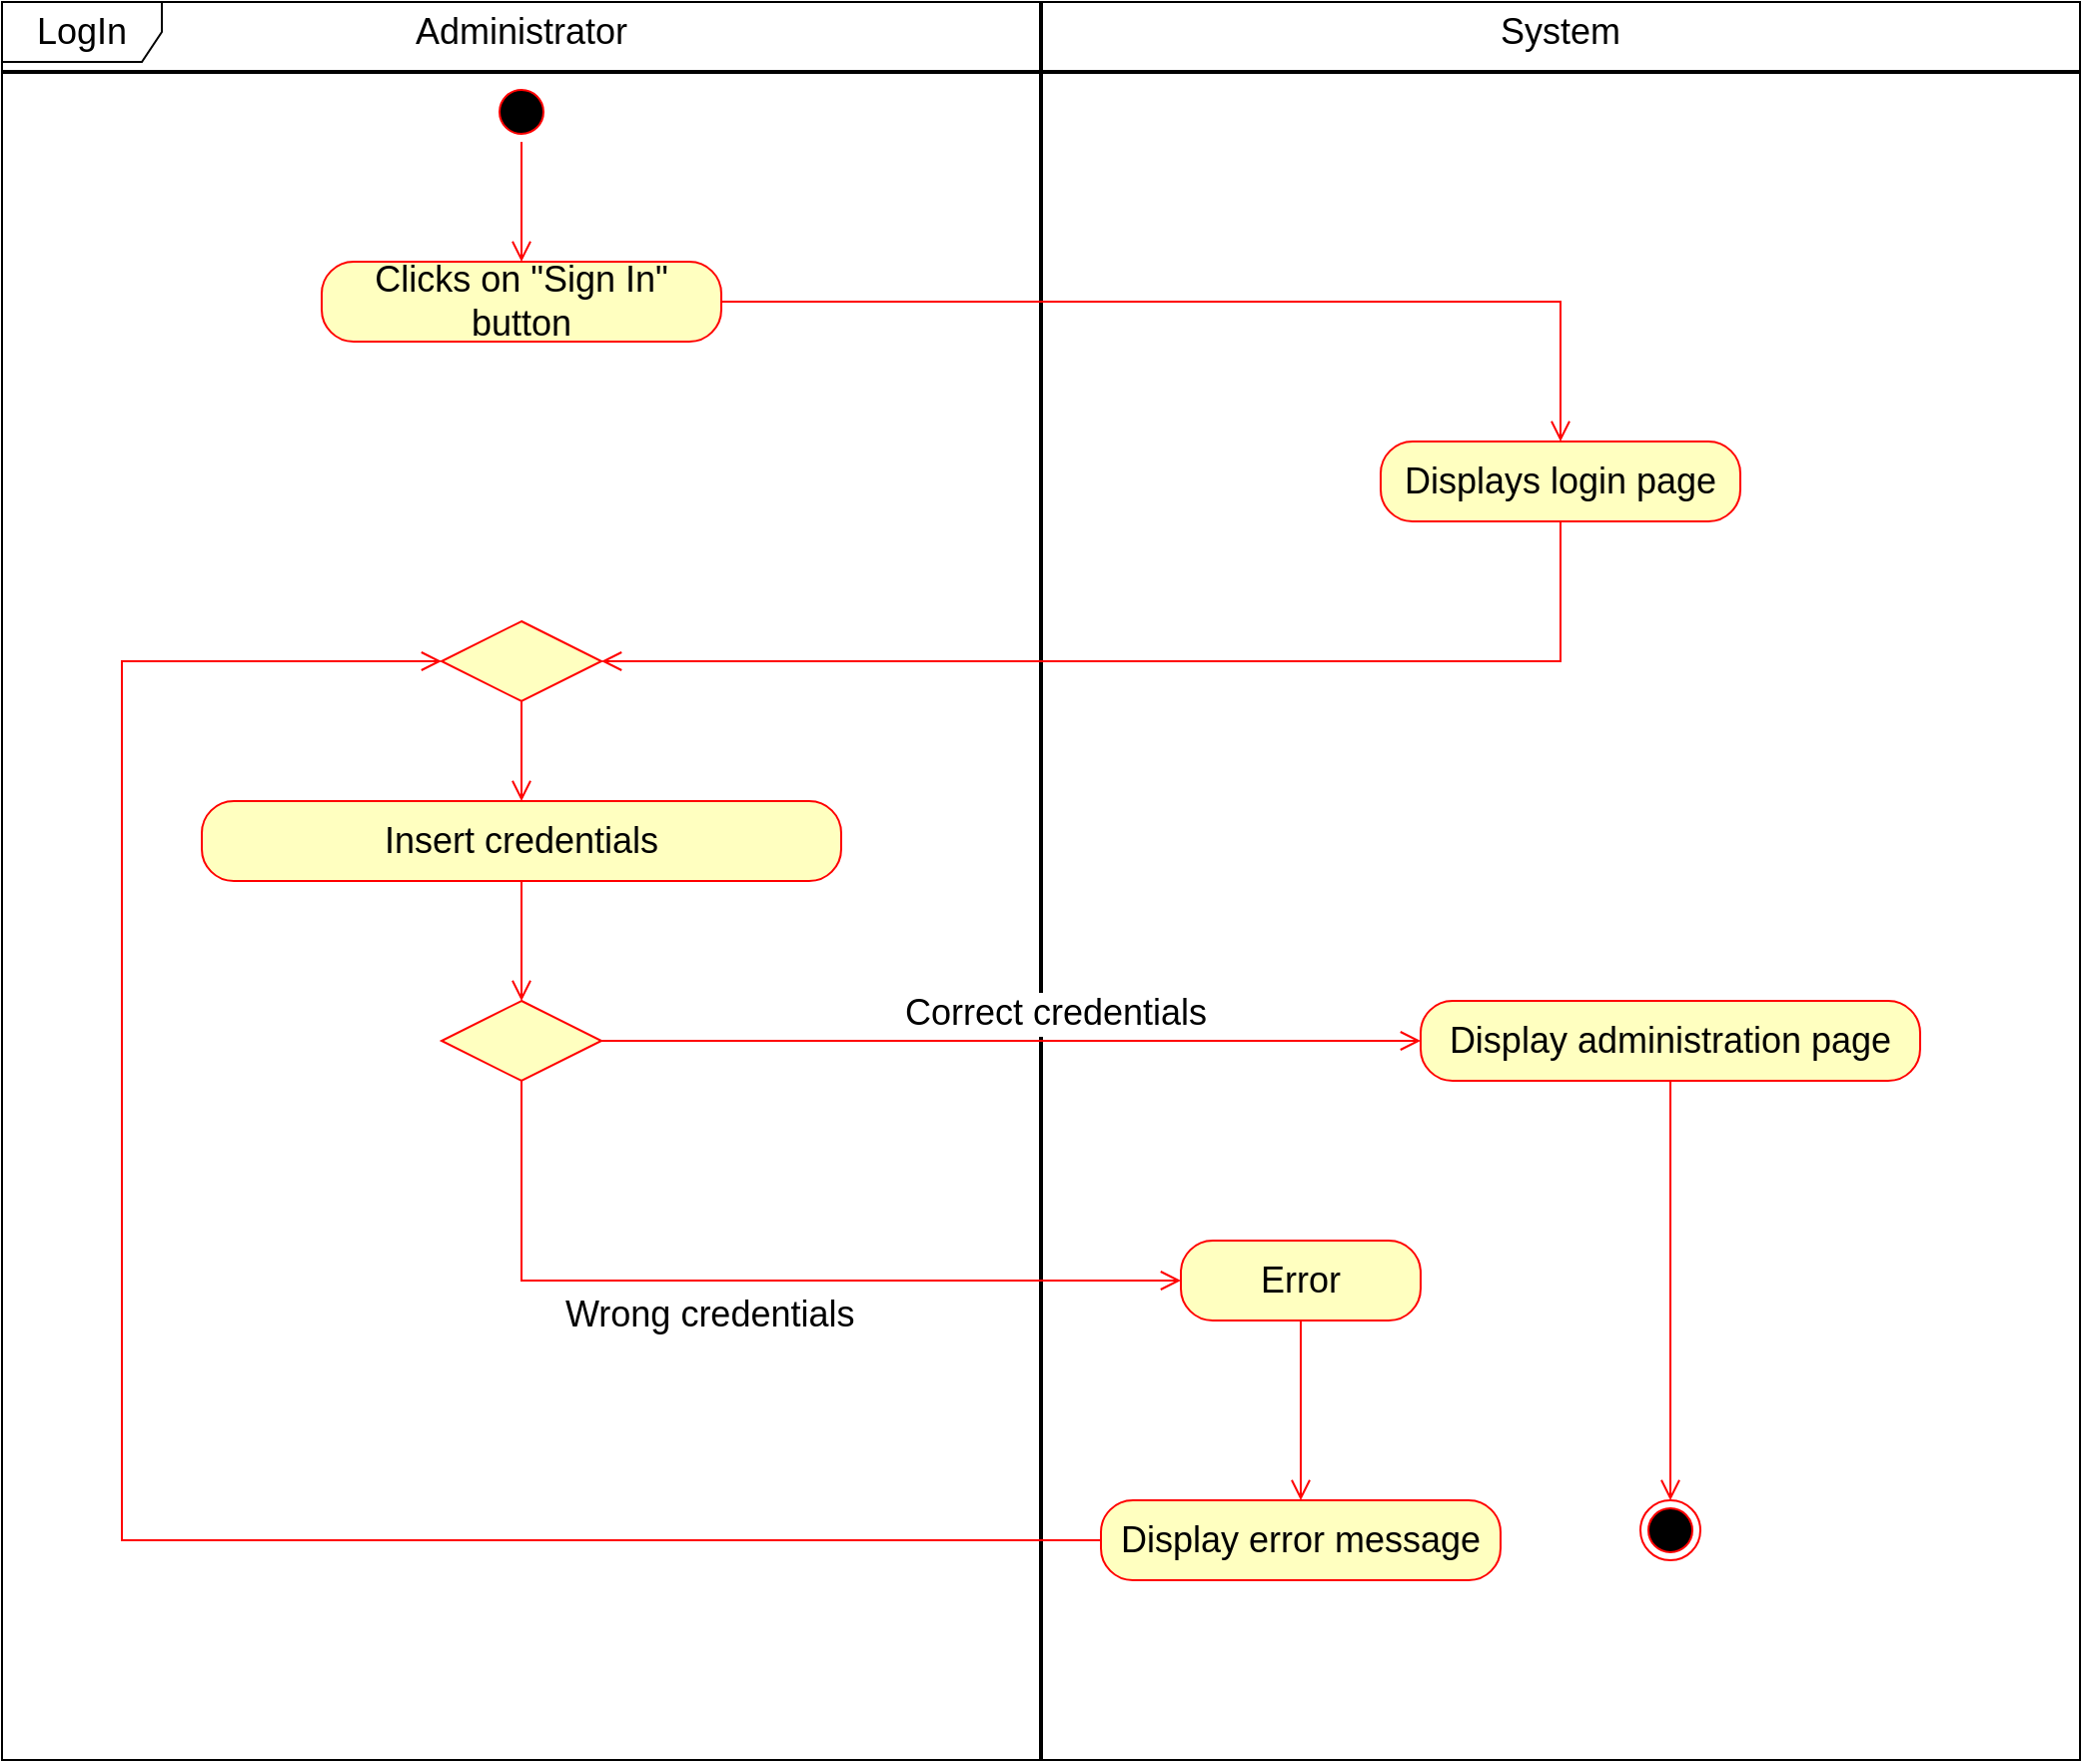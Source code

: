<mxfile version="15.8.4" type="device" pages="4"><diagram id="8XwuIrGLRwlNO7BP17Sq" name="LogIn"><mxGraphModel dx="1662" dy="2034" grid="1" gridSize="10" guides="1" tooltips="1" connect="1" arrows="1" fold="1" page="1" pageScale="1" pageWidth="827" pageHeight="1169" math="0" shadow="0"><root><mxCell id="0"/><mxCell id="1" parent="0"/><mxCell id="Yg2FZfq1lcCsoSbShi4T-1" value="&lt;font style=&quot;font-size: 18px&quot;&gt;LogIn&lt;/font&gt;" style="shape=umlFrame;whiteSpace=wrap;html=1;width=80;height=30;" parent="1" vertex="1"><mxGeometry x="40" width="1040" height="880" as="geometry"/></mxCell><mxCell id="Yg2FZfq1lcCsoSbShi4T-2" value="" style="line;strokeWidth=2;direction=south;html=1;" parent="1" vertex="1"><mxGeometry x="555" width="10" height="880" as="geometry"/></mxCell><mxCell id="Yg2FZfq1lcCsoSbShi4T-3" value="" style="ellipse;html=1;shape=startState;fillColor=#000000;strokeColor=#ff0000;" parent="1" vertex="1"><mxGeometry x="285" y="40" width="30" height="30" as="geometry"/></mxCell><mxCell id="Yg2FZfq1lcCsoSbShi4T-4" value="" style="edgeStyle=orthogonalEdgeStyle;html=1;verticalAlign=bottom;endArrow=open;endSize=8;strokeColor=#ff0000;rounded=0;" parent="1" source="Yg2FZfq1lcCsoSbShi4T-3" target="v_fyKmiNNQyC5nrAV-l9-1" edge="1"><mxGeometry relative="1" as="geometry"><mxPoint x="300" y="130" as="targetPoint"/></mxGeometry></mxCell><mxCell id="Yg2FZfq1lcCsoSbShi4T-5" value="" style="rhombus;whiteSpace=wrap;html=1;fillColor=#ffffc0;strokeColor=#ff0000;" parent="1" vertex="1"><mxGeometry x="260" y="310" width="80" height="40" as="geometry"/></mxCell><mxCell id="Yg2FZfq1lcCsoSbShi4T-6" value="" style="edgeStyle=orthogonalEdgeStyle;html=1;align=left;verticalAlign=top;endArrow=open;endSize=8;strokeColor=#ff0000;rounded=0;" parent="1" source="Yg2FZfq1lcCsoSbShi4T-5" target="Yg2FZfq1lcCsoSbShi4T-7" edge="1"><mxGeometry x="-1" relative="1" as="geometry"><mxPoint x="300" y="400" as="targetPoint"/></mxGeometry></mxCell><mxCell id="Yg2FZfq1lcCsoSbShi4T-7" value="&lt;font style=&quot;font-size: 18px&quot;&gt;Insert credentials&lt;/font&gt;" style="rounded=1;whiteSpace=wrap;html=1;arcSize=40;fontColor=#000000;fillColor=#ffffc0;strokeColor=#ff0000;" parent="1" vertex="1"><mxGeometry x="140" y="400" width="320" height="40" as="geometry"/></mxCell><mxCell id="Yg2FZfq1lcCsoSbShi4T-8" value="" style="edgeStyle=orthogonalEdgeStyle;html=1;verticalAlign=bottom;endArrow=open;endSize=8;strokeColor=#ff0000;rounded=0;" parent="1" source="Yg2FZfq1lcCsoSbShi4T-7" target="Yg2FZfq1lcCsoSbShi4T-9" edge="1"><mxGeometry relative="1" as="geometry"><mxPoint x="300" y="500" as="targetPoint"/></mxGeometry></mxCell><mxCell id="Yg2FZfq1lcCsoSbShi4T-9" value="" style="rhombus;whiteSpace=wrap;html=1;fillColor=#ffffc0;strokeColor=#ff0000;" parent="1" vertex="1"><mxGeometry x="260" y="500" width="80" height="40" as="geometry"/></mxCell><mxCell id="Yg2FZfq1lcCsoSbShi4T-10" value="&lt;font style=&quot;font-size: 18px&quot;&gt;Correct credentials&lt;/font&gt;" style="edgeStyle=orthogonalEdgeStyle;html=1;align=left;verticalAlign=bottom;endArrow=open;endSize=8;strokeColor=#ff0000;rounded=0;" parent="1" source="Yg2FZfq1lcCsoSbShi4T-9" target="Yg2FZfq1lcCsoSbShi4T-12" edge="1"><mxGeometry x="-0.268" relative="1" as="geometry"><mxPoint x="440" y="520" as="targetPoint"/><mxPoint as="offset"/></mxGeometry></mxCell><mxCell id="Yg2FZfq1lcCsoSbShi4T-11" value="&lt;font style=&quot;font-size: 18px&quot;&gt;Wrong credentials&lt;/font&gt;" style="edgeStyle=orthogonalEdgeStyle;html=1;align=left;verticalAlign=top;endArrow=open;endSize=8;strokeColor=#ff0000;rounded=0;" parent="1" source="Yg2FZfq1lcCsoSbShi4T-9" target="Yg2FZfq1lcCsoSbShi4T-20" edge="1"><mxGeometry x="-0.442" relative="1" as="geometry"><mxPoint x="630" y="640" as="targetPoint"/><Array as="points"><mxPoint x="300" y="640"/></Array><mxPoint as="offset"/></mxGeometry></mxCell><mxCell id="Yg2FZfq1lcCsoSbShi4T-12" value="&lt;font style=&quot;font-size: 18px&quot;&gt;Display administration page&lt;/font&gt;" style="rounded=1;whiteSpace=wrap;html=1;arcSize=40;fontColor=#000000;fillColor=#ffffc0;strokeColor=#ff0000;" parent="1" vertex="1"><mxGeometry x="750" y="500" width="250" height="40" as="geometry"/></mxCell><mxCell id="Yg2FZfq1lcCsoSbShi4T-13" value="" style="edgeStyle=orthogonalEdgeStyle;html=1;verticalAlign=bottom;endArrow=open;endSize=8;strokeColor=#ff0000;rounded=0;" parent="1" source="Yg2FZfq1lcCsoSbShi4T-12" target="Yg2FZfq1lcCsoSbShi4T-14" edge="1"><mxGeometry relative="1" as="geometry"><mxPoint x="755" y="840" as="targetPoint"/><Array as="points"/></mxGeometry></mxCell><mxCell id="Yg2FZfq1lcCsoSbShi4T-14" value="" style="ellipse;html=1;shape=endState;fillColor=#000000;strokeColor=#ff0000;" parent="1" vertex="1"><mxGeometry x="860" y="750" width="30" height="30" as="geometry"/></mxCell><mxCell id="Yg2FZfq1lcCsoSbShi4T-15" value="" style="line;strokeWidth=2;html=1;" parent="1" vertex="1"><mxGeometry x="40" y="30" width="1040" height="10" as="geometry"/></mxCell><mxCell id="Yg2FZfq1lcCsoSbShi4T-16" value="&lt;font style=&quot;font-size: 18px&quot;&gt;Administrator&lt;/font&gt;" style="text;html=1;strokeColor=none;fillColor=none;align=center;verticalAlign=middle;whiteSpace=wrap;rounded=0;" parent="1" vertex="1"><mxGeometry x="240" width="120" height="30" as="geometry"/></mxCell><mxCell id="Yg2FZfq1lcCsoSbShi4T-17" value="&lt;font style=&quot;font-size: 18px&quot;&gt;System&lt;/font&gt;" style="text;html=1;strokeColor=none;fillColor=none;align=center;verticalAlign=middle;whiteSpace=wrap;rounded=0;" parent="1" vertex="1"><mxGeometry x="790" width="60" height="30" as="geometry"/></mxCell><mxCell id="Yg2FZfq1lcCsoSbShi4T-18" value="&lt;font style=&quot;font-size: 18px&quot;&gt;Display error message&lt;/font&gt;" style="rounded=1;whiteSpace=wrap;html=1;arcSize=40;fontColor=#000000;fillColor=#ffffc0;strokeColor=#ff0000;" parent="1" vertex="1"><mxGeometry x="590" y="750" width="200" height="40" as="geometry"/></mxCell><mxCell id="Yg2FZfq1lcCsoSbShi4T-19" value="" style="edgeStyle=orthogonalEdgeStyle;html=1;verticalAlign=bottom;endArrow=open;endSize=8;strokeColor=#ff0000;rounded=0;" parent="1" source="Yg2FZfq1lcCsoSbShi4T-18" target="Yg2FZfq1lcCsoSbShi4T-5" edge="1"><mxGeometry relative="1" as="geometry"><mxPoint x="690" y="850" as="targetPoint"/><Array as="points"><mxPoint x="100" y="770"/><mxPoint x="100" y="330"/></Array></mxGeometry></mxCell><mxCell id="Yg2FZfq1lcCsoSbShi4T-20" value="&lt;font style=&quot;font-size: 18px&quot;&gt;Error&lt;/font&gt;" style="rounded=1;whiteSpace=wrap;html=1;arcSize=40;fontColor=#000000;fillColor=#ffffc0;strokeColor=#ff0000;" parent="1" vertex="1"><mxGeometry x="630" y="620" width="120" height="40" as="geometry"/></mxCell><mxCell id="Yg2FZfq1lcCsoSbShi4T-21" value="" style="edgeStyle=orthogonalEdgeStyle;html=1;verticalAlign=bottom;endArrow=open;endSize=8;strokeColor=#ff0000;rounded=0;" parent="1" source="Yg2FZfq1lcCsoSbShi4T-20" target="Yg2FZfq1lcCsoSbShi4T-18" edge="1"><mxGeometry relative="1" as="geometry"><mxPoint x="690" y="720" as="targetPoint"/></mxGeometry></mxCell><mxCell id="v_fyKmiNNQyC5nrAV-l9-1" value="&lt;font style=&quot;font-size: 18px&quot;&gt;Clicks on &quot;Sign In&quot; button&lt;/font&gt;" style="rounded=1;whiteSpace=wrap;html=1;arcSize=40;fontColor=#000000;fillColor=#ffffc0;strokeColor=#ff0000;" parent="1" vertex="1"><mxGeometry x="200" y="130" width="200" height="40" as="geometry"/></mxCell><mxCell id="v_fyKmiNNQyC5nrAV-l9-2" value="" style="edgeStyle=orthogonalEdgeStyle;html=1;verticalAlign=bottom;endArrow=open;endSize=8;strokeColor=#ff0000;rounded=0;" parent="1" source="v_fyKmiNNQyC5nrAV-l9-1" target="v_fyKmiNNQyC5nrAV-l9-3" edge="1"><mxGeometry relative="1" as="geometry"><mxPoint x="300" y="220" as="targetPoint"/></mxGeometry></mxCell><mxCell id="v_fyKmiNNQyC5nrAV-l9-3" value="&lt;font style=&quot;font-size: 18px&quot;&gt;Displays login page&lt;/font&gt;" style="rounded=1;whiteSpace=wrap;html=1;arcSize=40;fontColor=#000000;fillColor=#ffffc0;strokeColor=#ff0000;" parent="1" vertex="1"><mxGeometry x="730" y="220" width="180" height="40" as="geometry"/></mxCell><mxCell id="v_fyKmiNNQyC5nrAV-l9-4" value="" style="edgeStyle=orthogonalEdgeStyle;html=1;verticalAlign=bottom;endArrow=open;endSize=8;strokeColor=#ff0000;rounded=0;" parent="1" source="v_fyKmiNNQyC5nrAV-l9-3" target="Yg2FZfq1lcCsoSbShi4T-5" edge="1"><mxGeometry relative="1" as="geometry"><mxPoint x="340" y="330" as="targetPoint"/><Array as="points"><mxPoint x="820" y="330"/></Array></mxGeometry></mxCell></root></mxGraphModel></diagram><diagram id="rHTWFWc506EClgDClIIu" name="AddANewDataSource"><mxGraphModel dx="1662" dy="865" grid="1" gridSize="10" guides="1" tooltips="1" connect="1" arrows="1" fold="1" page="1" pageScale="1" pageWidth="827" pageHeight="1169" math="0" shadow="0"><root><mxCell id="nwVjziAgr2a4WrHIiONj-0"/><mxCell id="nwVjziAgr2a4WrHIiONj-1" parent="nwVjziAgr2a4WrHIiONj-0"/><mxCell id="nwVjziAgr2a4WrHIiONj-48" value="&lt;font style=&quot;font-size: 18px&quot;&gt;AddANewDataSource&lt;/font&gt;" style="shape=umlFrame;whiteSpace=wrap;html=1;width=190;height=30;" parent="nwVjziAgr2a4WrHIiONj-1" vertex="1"><mxGeometry x="80" y="70" width="1040" height="720" as="geometry"/></mxCell><mxCell id="nwVjziAgr2a4WrHIiONj-49" value="" style="line;strokeWidth=2;direction=south;html=1;" parent="nwVjziAgr2a4WrHIiONj-1" vertex="1"><mxGeometry x="605" y="70" width="10" height="720" as="geometry"/></mxCell><mxCell id="nwVjziAgr2a4WrHIiONj-50" value="" style="ellipse;html=1;shape=startState;fillColor=#000000;strokeColor=#ff0000;" parent="nwVjziAgr2a4WrHIiONj-1" vertex="1"><mxGeometry x="335" y="110" width="30" height="30" as="geometry"/></mxCell><mxCell id="nwVjziAgr2a4WrHIiONj-51" value="" style="edgeStyle=orthogonalEdgeStyle;html=1;verticalAlign=bottom;endArrow=open;endSize=8;strokeColor=#ff0000;rounded=0;" parent="nwVjziAgr2a4WrHIiONj-1" source="nwVjziAgr2a4WrHIiONj-50" target="nwVjziAgr2a4WrHIiONj-58" edge="1"><mxGeometry relative="1" as="geometry"><mxPoint x="350" y="190" as="targetPoint"/></mxGeometry></mxCell><mxCell id="nwVjziAgr2a4WrHIiONj-52" value="&lt;font style=&quot;font-size: 18px&quot;&gt;Introduces the new data source&lt;/font&gt;" style="rounded=1;whiteSpace=wrap;html=1;arcSize=40;fontColor=#000000;fillColor=#ffffc0;strokeColor=#ff0000;" parent="nwVjziAgr2a4WrHIiONj-1" vertex="1"><mxGeometry x="235" y="440" width="230" height="40" as="geometry"/></mxCell><mxCell id="nwVjziAgr2a4WrHIiONj-53" value="" style="edgeStyle=orthogonalEdgeStyle;html=1;verticalAlign=bottom;endArrow=open;endSize=8;strokeColor=#ff0000;rounded=0;" parent="nwVjziAgr2a4WrHIiONj-1" source="nwVjziAgr2a4WrHIiONj-52" target="nwVjziAgr2a4WrHIiONj-64" edge="1"><mxGeometry relative="1" as="geometry"><mxPoint x="360" y="630" as="targetPoint"/><Array as="points"><mxPoint x="360" y="540"/><mxPoint x="360" y="540"/></Array></mxGeometry></mxCell><mxCell id="nwVjziAgr2a4WrHIiONj-54" value="" style="ellipse;html=1;shape=endState;fillColor=#000000;strokeColor=#ff0000;" parent="nwVjziAgr2a4WrHIiONj-1" vertex="1"><mxGeometry x="945" y="725" width="30" height="30" as="geometry"/></mxCell><mxCell id="nwVjziAgr2a4WrHIiONj-55" value="" style="line;strokeWidth=2;html=1;" parent="nwVjziAgr2a4WrHIiONj-1" vertex="1"><mxGeometry x="80" y="100" width="1040" height="10" as="geometry"/></mxCell><mxCell id="nwVjziAgr2a4WrHIiONj-56" value="&lt;font style=&quot;font-size: 18px&quot;&gt;Administrator&lt;/font&gt;" style="text;html=1;strokeColor=none;fillColor=none;align=center;verticalAlign=middle;whiteSpace=wrap;rounded=0;" parent="nwVjziAgr2a4WrHIiONj-1" vertex="1"><mxGeometry x="295" y="70" width="110" height="30" as="geometry"/></mxCell><mxCell id="nwVjziAgr2a4WrHIiONj-57" value="&lt;font style=&quot;font-size: 18px&quot;&gt;System&lt;/font&gt;" style="text;html=1;strokeColor=none;fillColor=none;align=center;verticalAlign=middle;whiteSpace=wrap;rounded=0;" parent="nwVjziAgr2a4WrHIiONj-1" vertex="1"><mxGeometry x="840" y="70" width="60" height="30" as="geometry"/></mxCell><mxCell id="nwVjziAgr2a4WrHIiONj-58" value="&lt;font style=&quot;font-size: 18px&quot;&gt;Selects &quot;Manage data sources&quot; section&lt;/font&gt;" style="rounded=1;whiteSpace=wrap;html=1;arcSize=40;fontColor=#000000;fillColor=#ffffc0;strokeColor=#ff0000;" parent="nwVjziAgr2a4WrHIiONj-1" vertex="1"><mxGeometry x="180" y="190" width="340" height="40" as="geometry"/></mxCell><mxCell id="nwVjziAgr2a4WrHIiONj-59" value="" style="edgeStyle=orthogonalEdgeStyle;html=1;verticalAlign=bottom;endArrow=open;endSize=8;strokeColor=#ff0000;rounded=0;" parent="nwVjziAgr2a4WrHIiONj-1" source="nwVjziAgr2a4WrHIiONj-58" target="nwVjziAgr2a4WrHIiONj-60" edge="1"><mxGeometry relative="1" as="geometry"><mxPoint x="355" y="290" as="targetPoint"/></mxGeometry></mxCell><mxCell id="nwVjziAgr2a4WrHIiONj-60" value="&lt;font style=&quot;font-size: 18px&quot;&gt;Displays &quot;Manage data sources&quot;&lt;/font&gt;" style="rounded=1;whiteSpace=wrap;html=1;arcSize=40;fontColor=#000000;fillColor=#ffffc0;strokeColor=#ff0000;" parent="nwVjziAgr2a4WrHIiONj-1" vertex="1"><mxGeometry x="770" y="190" width="200" height="40" as="geometry"/></mxCell><mxCell id="nwVjziAgr2a4WrHIiONj-61" value="" style="edgeStyle=orthogonalEdgeStyle;html=1;verticalAlign=bottom;endArrow=open;endSize=8;strokeColor=#ff0000;rounded=0;" parent="nwVjziAgr2a4WrHIiONj-1" source="nwVjziAgr2a4WrHIiONj-60" target="nwVjziAgr2a4WrHIiONj-71" edge="1"><mxGeometry relative="1" as="geometry"><mxPoint x="790" y="450" as="targetPoint"/><Array as="points"><mxPoint x="870" y="290"/></Array><mxPoint x="790" y="390" as="sourcePoint"/></mxGeometry></mxCell><mxCell id="nwVjziAgr2a4WrHIiONj-62" value="&lt;font style=&quot;font-size: 18px&quot;&gt;The new data source is added&lt;/font&gt;" style="rounded=1;whiteSpace=wrap;html=1;arcSize=40;fontColor=#000000;fillColor=#ffffc0;strokeColor=#ff0000;" parent="nwVjziAgr2a4WrHIiONj-1" vertex="1"><mxGeometry x="840" y="620" width="240" height="40" as="geometry"/></mxCell><mxCell id="nwVjziAgr2a4WrHIiONj-63" value="" style="edgeStyle=orthogonalEdgeStyle;html=1;verticalAlign=bottom;endArrow=open;endSize=8;strokeColor=#ff0000;rounded=0;" parent="nwVjziAgr2a4WrHIiONj-1" source="nwVjziAgr2a4WrHIiONj-62" target="nwVjziAgr2a4WrHIiONj-54" edge="1"><mxGeometry relative="1" as="geometry"><mxPoint x="1070" y="750" as="targetPoint"/></mxGeometry></mxCell><mxCell id="nwVjziAgr2a4WrHIiONj-64" value="" style="rhombus;whiteSpace=wrap;html=1;fillColor=#ffffc0;strokeColor=#ff0000;" parent="nwVjziAgr2a4WrHIiONj-1" vertex="1"><mxGeometry x="320" y="550" width="80" height="40" as="geometry"/></mxCell><mxCell id="nwVjziAgr2a4WrHIiONj-65" value="&lt;font style=&quot;font-size: 18px&quot;&gt;Correct data&lt;/font&gt;" style="edgeStyle=orthogonalEdgeStyle;html=1;align=left;verticalAlign=bottom;endArrow=open;endSize=8;strokeColor=#ff0000;rounded=0;" parent="nwVjziAgr2a4WrHIiONj-1" source="nwVjziAgr2a4WrHIiONj-64" target="nwVjziAgr2a4WrHIiONj-62" edge="1"><mxGeometry x="-0.043" relative="1" as="geometry"><mxPoint x="450" y="570" as="targetPoint"/><mxPoint as="offset"/></mxGeometry></mxCell><mxCell id="nwVjziAgr2a4WrHIiONj-66" value="&lt;font style=&quot;font-size: 18px&quot;&gt;Unavailable source or&lt;br&gt;source already present&lt;/font&gt;" style="edgeStyle=orthogonalEdgeStyle;html=1;align=left;verticalAlign=top;endArrow=open;endSize=8;strokeColor=#ff0000;rounded=0;" parent="nwVjziAgr2a4WrHIiONj-1" source="nwVjziAgr2a4WrHIiONj-64" target="nwVjziAgr2a4WrHIiONj-67" edge="1"><mxGeometry x="-0.486" relative="1" as="geometry"><mxPoint x="310" y="650" as="targetPoint"/><Array as="points"><mxPoint x="360" y="640"/></Array><mxPoint as="offset"/></mxGeometry></mxCell><mxCell id="nwVjziAgr2a4WrHIiONj-67" value="&lt;font style=&quot;font-size: 18px&quot;&gt;Error&lt;/font&gt;" style="rounded=1;whiteSpace=wrap;html=1;arcSize=40;fontColor=#000000;fillColor=#ffffc0;strokeColor=#ff0000;" parent="nwVjziAgr2a4WrHIiONj-1" vertex="1"><mxGeometry x="660" y="620" width="120" height="40" as="geometry"/></mxCell><mxCell id="nwVjziAgr2a4WrHIiONj-68" value="" style="edgeStyle=orthogonalEdgeStyle;html=1;verticalAlign=bottom;endArrow=open;endSize=8;strokeColor=#ff0000;rounded=0;" parent="nwVjziAgr2a4WrHIiONj-1" source="nwVjziAgr2a4WrHIiONj-67" target="nwVjziAgr2a4WrHIiONj-69" edge="1"><mxGeometry relative="1" as="geometry"><mxPoint x="720" y="720" as="targetPoint"/></mxGeometry></mxCell><mxCell id="nwVjziAgr2a4WrHIiONj-69" value="&lt;font style=&quot;font-size: 18px&quot;&gt;Displays error message&lt;/font&gt;" style="rounded=1;whiteSpace=wrap;html=1;arcSize=40;fontColor=#000000;fillColor=#ffffc0;strokeColor=#ff0000;" parent="nwVjziAgr2a4WrHIiONj-1" vertex="1"><mxGeometry x="630" y="720" width="180" height="40" as="geometry"/></mxCell><mxCell id="nwVjziAgr2a4WrHIiONj-70" value="" style="edgeStyle=orthogonalEdgeStyle;html=1;verticalAlign=bottom;endArrow=open;endSize=8;strokeColor=#ff0000;rounded=0;" parent="nwVjziAgr2a4WrHIiONj-1" source="nwVjziAgr2a4WrHIiONj-69" target="nwVjziAgr2a4WrHIiONj-52" edge="1"><mxGeometry relative="1" as="geometry"><mxPoint x="720" y="820" as="targetPoint"/><Array as="points"><mxPoint x="200" y="740"/><mxPoint x="200" y="460"/></Array></mxGeometry></mxCell><mxCell id="nwVjziAgr2a4WrHIiONj-71" value="&lt;font style=&quot;font-size: 18px&quot;&gt;Selects the button to add a new source&lt;/font&gt;" style="rounded=1;whiteSpace=wrap;html=1;arcSize=40;fontColor=#000000;fillColor=#ffffc0;strokeColor=#ff0000;" parent="nwVjziAgr2a4WrHIiONj-1" vertex="1"><mxGeometry x="245" y="270" width="210" height="40" as="geometry"/></mxCell><mxCell id="nwVjziAgr2a4WrHIiONj-72" value="" style="edgeStyle=orthogonalEdgeStyle;html=1;verticalAlign=bottom;endArrow=open;endSize=8;strokeColor=#ff0000;rounded=0;" parent="nwVjziAgr2a4WrHIiONj-1" source="nwVjziAgr2a4WrHIiONj-71" target="nwVjziAgr2a4WrHIiONj-73" edge="1"><mxGeometry relative="1" as="geometry"><mxPoint x="350" y="350" as="targetPoint"/><Array as="points"><mxPoint x="350" y="390"/></Array></mxGeometry></mxCell><mxCell id="nwVjziAgr2a4WrHIiONj-73" value="&lt;font style=&quot;font-size: 18px&quot;&gt;Displays the form to add a new source&lt;/font&gt;" style="rounded=1;whiteSpace=wrap;html=1;arcSize=40;fontColor=#000000;fillColor=#ffffc0;strokeColor=#ff0000;" parent="nwVjziAgr2a4WrHIiONj-1" vertex="1"><mxGeometry x="730" y="370" width="280" height="40" as="geometry"/></mxCell><mxCell id="nwVjziAgr2a4WrHIiONj-74" value="" style="edgeStyle=orthogonalEdgeStyle;html=1;verticalAlign=bottom;endArrow=open;endSize=8;strokeColor=#ff0000;rounded=0;" parent="nwVjziAgr2a4WrHIiONj-1" source="nwVjziAgr2a4WrHIiONj-73" target="nwVjziAgr2a4WrHIiONj-52" edge="1"><mxGeometry relative="1" as="geometry"><mxPoint x="790" y="420" as="targetPoint"/><Array as="points"><mxPoint x="870" y="460"/></Array></mxGeometry></mxCell></root></mxGraphModel></diagram><diagram id="2cjyz9biUNSAlNmGu1sV" name="DeleteADataSource"><mxGraphModel dx="1662" dy="865" grid="1" gridSize="10" guides="1" tooltips="1" connect="1" arrows="1" fold="1" page="1" pageScale="1" pageWidth="827" pageHeight="1169" math="0" shadow="0"><root><mxCell id="y5ONnEDKBflYgXp1j6-j-0"/><mxCell id="y5ONnEDKBflYgXp1j6-j-1" parent="y5ONnEDKBflYgXp1j6-j-0"/><mxCell id="y5ONnEDKBflYgXp1j6-j-2" value="&lt;font style=&quot;font-size: 18px&quot;&gt;DeleteADataSource&lt;/font&gt;" style="shape=umlFrame;whiteSpace=wrap;html=1;width=180;height=30;" parent="y5ONnEDKBflYgXp1j6-j-1" vertex="1"><mxGeometry x="90" y="70" width="1040" height="690" as="geometry"/></mxCell><mxCell id="y5ONnEDKBflYgXp1j6-j-3" value="" style="line;strokeWidth=2;direction=south;html=1;" parent="y5ONnEDKBflYgXp1j6-j-1" vertex="1"><mxGeometry x="605" y="70" width="10" height="690" as="geometry"/></mxCell><mxCell id="y5ONnEDKBflYgXp1j6-j-4" value="" style="ellipse;html=1;shape=startState;fillColor=#000000;strokeColor=#ff0000;" parent="y5ONnEDKBflYgXp1j6-j-1" vertex="1"><mxGeometry x="335" y="110" width="30" height="30" as="geometry"/></mxCell><mxCell id="y5ONnEDKBflYgXp1j6-j-5" value="" style="edgeStyle=orthogonalEdgeStyle;html=1;verticalAlign=bottom;endArrow=open;endSize=8;strokeColor=#ff0000;rounded=0;" parent="y5ONnEDKBflYgXp1j6-j-1" source="y5ONnEDKBflYgXp1j6-j-4" target="y5ONnEDKBflYgXp1j6-j-12" edge="1"><mxGeometry relative="1" as="geometry"><mxPoint x="350" y="190" as="targetPoint"/></mxGeometry></mxCell><mxCell id="y5ONnEDKBflYgXp1j6-j-9" value="" style="line;strokeWidth=2;html=1;" parent="y5ONnEDKBflYgXp1j6-j-1" vertex="1"><mxGeometry x="90" y="100" width="1040" height="10" as="geometry"/></mxCell><mxCell id="y5ONnEDKBflYgXp1j6-j-10" value="&lt;font style=&quot;font-size: 18px&quot;&gt;Administrator&lt;/font&gt;" style="text;html=1;strokeColor=none;fillColor=none;align=center;verticalAlign=middle;whiteSpace=wrap;rounded=0;" parent="y5ONnEDKBflYgXp1j6-j-1" vertex="1"><mxGeometry x="295" y="70" width="110" height="30" as="geometry"/></mxCell><mxCell id="y5ONnEDKBflYgXp1j6-j-11" value="&lt;font style=&quot;font-size: 14px&quot;&gt;System&lt;/font&gt;" style="text;html=1;strokeColor=none;fillColor=none;align=center;verticalAlign=middle;whiteSpace=wrap;rounded=0;" parent="y5ONnEDKBflYgXp1j6-j-1" vertex="1"><mxGeometry x="840" y="70" width="60" height="30" as="geometry"/></mxCell><mxCell id="y5ONnEDKBflYgXp1j6-j-12" value="&lt;font style=&quot;font-size: 18px&quot;&gt;Selects &quot;Manage data sources&quot; section&lt;/font&gt;" style="rounded=1;whiteSpace=wrap;html=1;arcSize=40;fontColor=#000000;fillColor=#ffffc0;strokeColor=#ff0000;" parent="y5ONnEDKBflYgXp1j6-j-1" vertex="1"><mxGeometry x="210" y="190" width="280" height="40" as="geometry"/></mxCell><mxCell id="y5ONnEDKBflYgXp1j6-j-13" value="" style="edgeStyle=orthogonalEdgeStyle;html=1;verticalAlign=bottom;endArrow=open;endSize=8;strokeColor=#ff0000;rounded=0;" parent="y5ONnEDKBflYgXp1j6-j-1" source="y5ONnEDKBflYgXp1j6-j-12" target="y5ONnEDKBflYgXp1j6-j-14" edge="1"><mxGeometry relative="1" as="geometry"><mxPoint x="355" y="290" as="targetPoint"/></mxGeometry></mxCell><mxCell id="y5ONnEDKBflYgXp1j6-j-14" value="&lt;font style=&quot;font-size: 18px&quot;&gt;Displays &quot;Manage data sources&quot;&lt;/font&gt;" style="rounded=1;whiteSpace=wrap;html=1;arcSize=40;fontColor=#000000;fillColor=#ffffc0;strokeColor=#ff0000;" parent="y5ONnEDKBflYgXp1j6-j-1" vertex="1"><mxGeometry x="770" y="190" width="200" height="40" as="geometry"/></mxCell><mxCell id="y5ONnEDKBflYgXp1j6-j-15" value="" style="edgeStyle=orthogonalEdgeStyle;html=1;verticalAlign=bottom;endArrow=open;endSize=8;strokeColor=#ff0000;rounded=0;" parent="y5ONnEDKBflYgXp1j6-j-1" source="y5ONnEDKBflYgXp1j6-j-14" target="y5ONnEDKBflYgXp1j6-j-25" edge="1"><mxGeometry relative="1" as="geometry"><mxPoint x="790" y="450" as="targetPoint"/><Array as="points"><mxPoint x="870" y="290"/></Array><mxPoint x="790" y="390" as="sourcePoint"/></mxGeometry></mxCell><mxCell id="y5ONnEDKBflYgXp1j6-j-16" value="&lt;font style=&quot;font-size: 18px&quot;&gt;The data source is deleted&lt;/font&gt;" style="rounded=1;whiteSpace=wrap;html=1;arcSize=40;fontColor=#000000;fillColor=#ffffc0;strokeColor=#ff0000;" parent="y5ONnEDKBflYgXp1j6-j-1" vertex="1"><mxGeometry x="750" y="550" width="240" height="40" as="geometry"/></mxCell><mxCell id="y5ONnEDKBflYgXp1j6-j-17" value="" style="edgeStyle=orthogonalEdgeStyle;html=1;verticalAlign=bottom;endArrow=open;endSize=8;strokeColor=#ff0000;rounded=0;" parent="y5ONnEDKBflYgXp1j6-j-1" source="y5ONnEDKBflYgXp1j6-j-16" target="y5ONnEDKBflYgXp1j6-j-8" edge="1"><mxGeometry relative="1" as="geometry"><mxPoint x="980" y="585" as="targetPoint"/></mxGeometry></mxCell><mxCell id="y5ONnEDKBflYgXp1j6-j-25" value="&lt;font style=&quot;font-size: 18px&quot;&gt;Select the button to remove a data source associated to a specific source&lt;/font&gt;" style="rounded=1;whiteSpace=wrap;html=1;arcSize=40;fontColor=#000000;fillColor=#ffffc0;strokeColor=#ff0000;" parent="y5ONnEDKBflYgXp1j6-j-1" vertex="1"><mxGeometry x="150" y="270" width="380" height="40" as="geometry"/></mxCell><mxCell id="y5ONnEDKBflYgXp1j6-j-26" value="" style="edgeStyle=orthogonalEdgeStyle;html=1;verticalAlign=bottom;endArrow=open;endSize=8;strokeColor=#ff0000;rounded=0;" parent="y5ONnEDKBflYgXp1j6-j-1" source="y5ONnEDKBflYgXp1j6-j-25" target="D5tY9ROkL-M8k1I_U0dl-0" edge="1"><mxGeometry relative="1" as="geometry"><mxPoint x="760" y="390" as="targetPoint"/><Array as="points"><mxPoint x="350" y="330"/></Array></mxGeometry></mxCell><mxCell id="D5tY9ROkL-M8k1I_U0dl-0" value="&lt;font style=&quot;font-size: 18px&quot;&gt;Displays an alert, asking for confirmation&lt;/font&gt;" style="rounded=1;whiteSpace=wrap;html=1;arcSize=40;fontColor=#000000;fillColor=#ffffc0;strokeColor=#ff0000;" parent="y5ONnEDKBflYgXp1j6-j-1" vertex="1"><mxGeometry x="740" y="350" width="260" height="40" as="geometry"/></mxCell><mxCell id="D5tY9ROkL-M8k1I_U0dl-1" value="" style="edgeStyle=orthogonalEdgeStyle;html=1;verticalAlign=bottom;endArrow=open;endSize=8;strokeColor=#ff0000;rounded=0;" parent="y5ONnEDKBflYgXp1j6-j-1" source="D5tY9ROkL-M8k1I_U0dl-0" target="D5tY9ROkL-M8k1I_U0dl-5" edge="1"><mxGeometry relative="1" as="geometry"><mxPoint x="470" y="460" as="targetPoint"/><Array as="points"><mxPoint x="870" y="460"/></Array></mxGeometry></mxCell><mxCell id="y5ONnEDKBflYgXp1j6-j-8" value="" style="ellipse;html=1;shape=endState;fillColor=#000000;strokeColor=#ff0000;" parent="y5ONnEDKBflYgXp1j6-j-1" vertex="1"><mxGeometry x="855" y="650" width="30" height="30" as="geometry"/></mxCell><mxCell id="D5tY9ROkL-M8k1I_U0dl-5" value="" style="rhombus;whiteSpace=wrap;html=1;fillColor=#ffffc0;strokeColor=#ff0000;" parent="y5ONnEDKBflYgXp1j6-j-1" vertex="1"><mxGeometry x="310" y="440" width="80" height="40" as="geometry"/></mxCell><mxCell id="D5tY9ROkL-M8k1I_U0dl-6" value="&lt;font style=&quot;font-size: 18px&quot;&gt;Confirm operation&lt;/font&gt;" style="edgeStyle=orthogonalEdgeStyle;html=1;align=left;verticalAlign=bottom;endArrow=open;endSize=8;strokeColor=#ff0000;rounded=0;" parent="y5ONnEDKBflYgXp1j6-j-1" source="D5tY9ROkL-M8k1I_U0dl-5" target="y5ONnEDKBflYgXp1j6-j-16" edge="1"><mxGeometry x="-0.225" relative="1" as="geometry"><mxPoint x="430" y="600" as="targetPoint"/><Array as="points"><mxPoint x="350" y="570"/></Array><mxPoint as="offset"/></mxGeometry></mxCell><mxCell id="D5tY9ROkL-M8k1I_U0dl-7" value="&lt;font style=&quot;font-size: 18px&quot;&gt;Cancel operation&lt;/font&gt;" style="edgeStyle=orthogonalEdgeStyle;html=1;align=left;verticalAlign=top;endArrow=open;endSize=8;strokeColor=#ff0000;rounded=0;" parent="y5ONnEDKBflYgXp1j6-j-1" source="D5tY9ROkL-M8k1I_U0dl-5" target="D5tY9ROkL-M8k1I_U0dl-8" edge="1"><mxGeometry x="-0.509" relative="1" as="geometry"><mxPoint x="290" y="680" as="targetPoint"/><Array as="points"><mxPoint x="170" y="460"/><mxPoint x="170" y="705"/></Array><mxPoint as="offset"/></mxGeometry></mxCell><mxCell id="D5tY9ROkL-M8k1I_U0dl-8" value="" style="ellipse;html=1;shape=endState;fillColor=#000000;strokeColor=#ff0000;" parent="y5ONnEDKBflYgXp1j6-j-1" vertex="1"><mxGeometry x="335" y="690" width="30" height="30" as="geometry"/></mxCell></root></mxGraphModel></diagram><diagram id="VbW9g9Jgt62OxxzdxYrV" name="ModifyADataSource"><mxGraphModel dx="1662" dy="865" grid="1" gridSize="10" guides="1" tooltips="1" connect="1" arrows="1" fold="1" page="1" pageScale="1" pageWidth="827" pageHeight="1169" math="0" shadow="0"><root><mxCell id="jA-MQCR-RLPwyCHvN1f6-0"/><mxCell id="jA-MQCR-RLPwyCHvN1f6-1" parent="jA-MQCR-RLPwyCHvN1f6-0"/><mxCell id="BzqQ_qLku9kOS4lWMl1f-0" value="&lt;font style=&quot;font-size: 18px&quot;&gt;ModifyADataSource&lt;/font&gt;" style="shape=umlFrame;whiteSpace=wrap;html=1;width=180;height=30;" parent="jA-MQCR-RLPwyCHvN1f6-1" vertex="1"><mxGeometry x="80" y="70" width="1040" height="720" as="geometry"/></mxCell><mxCell id="BzqQ_qLku9kOS4lWMl1f-1" value="" style="line;strokeWidth=2;direction=south;html=1;" parent="jA-MQCR-RLPwyCHvN1f6-1" vertex="1"><mxGeometry x="605" y="70" width="10" height="720" as="geometry"/></mxCell><mxCell id="BzqQ_qLku9kOS4lWMl1f-2" value="" style="ellipse;html=1;shape=startState;fillColor=#000000;strokeColor=#ff0000;" parent="jA-MQCR-RLPwyCHvN1f6-1" vertex="1"><mxGeometry x="335" y="110" width="30" height="30" as="geometry"/></mxCell><mxCell id="BzqQ_qLku9kOS4lWMl1f-3" value="" style="edgeStyle=orthogonalEdgeStyle;html=1;verticalAlign=bottom;endArrow=open;endSize=8;strokeColor=#ff0000;rounded=0;" parent="jA-MQCR-RLPwyCHvN1f6-1" source="BzqQ_qLku9kOS4lWMl1f-2" target="BzqQ_qLku9kOS4lWMl1f-10" edge="1"><mxGeometry relative="1" as="geometry"><mxPoint x="350" y="190" as="targetPoint"/></mxGeometry></mxCell><mxCell id="BzqQ_qLku9kOS4lWMl1f-4" value="&lt;font style=&quot;font-size: 18px&quot;&gt;Introduces the changes to the data source&lt;/font&gt;" style="rounded=1;whiteSpace=wrap;html=1;arcSize=40;fontColor=#000000;fillColor=#ffffc0;strokeColor=#ff0000;" parent="jA-MQCR-RLPwyCHvN1f6-1" vertex="1"><mxGeometry x="220" y="440" width="270" height="40" as="geometry"/></mxCell><mxCell id="BzqQ_qLku9kOS4lWMl1f-5" value="" style="edgeStyle=orthogonalEdgeStyle;html=1;verticalAlign=bottom;endArrow=open;endSize=8;strokeColor=#ff0000;rounded=0;" parent="jA-MQCR-RLPwyCHvN1f6-1" source="BzqQ_qLku9kOS4lWMl1f-4" target="BzqQ_qLku9kOS4lWMl1f-16" edge="1"><mxGeometry relative="1" as="geometry"><mxPoint x="360" y="630" as="targetPoint"/><Array as="points"><mxPoint x="360" y="540"/><mxPoint x="360" y="540"/></Array></mxGeometry></mxCell><mxCell id="BzqQ_qLku9kOS4lWMl1f-6" value="" style="ellipse;html=1;shape=endState;fillColor=#000000;strokeColor=#ff0000;" parent="jA-MQCR-RLPwyCHvN1f6-1" vertex="1"><mxGeometry x="945" y="725" width="30" height="30" as="geometry"/></mxCell><mxCell id="BzqQ_qLku9kOS4lWMl1f-7" value="" style="line;strokeWidth=2;html=1;" parent="jA-MQCR-RLPwyCHvN1f6-1" vertex="1"><mxGeometry x="80" y="100" width="1040" height="10" as="geometry"/></mxCell><mxCell id="BzqQ_qLku9kOS4lWMl1f-8" value="&lt;font style=&quot;font-size: 18px&quot;&gt;Administrator&lt;/font&gt;" style="text;html=1;strokeColor=none;fillColor=none;align=center;verticalAlign=middle;whiteSpace=wrap;rounded=0;" parent="jA-MQCR-RLPwyCHvN1f6-1" vertex="1"><mxGeometry x="295" y="70" width="110" height="30" as="geometry"/></mxCell><mxCell id="BzqQ_qLku9kOS4lWMl1f-9" value="&lt;font style=&quot;font-size: 18px&quot;&gt;System&lt;/font&gt;" style="text;html=1;strokeColor=none;fillColor=none;align=center;verticalAlign=middle;whiteSpace=wrap;rounded=0;" parent="jA-MQCR-RLPwyCHvN1f6-1" vertex="1"><mxGeometry x="840" y="70" width="60" height="30" as="geometry"/></mxCell><mxCell id="BzqQ_qLku9kOS4lWMl1f-10" value="&lt;font style=&quot;font-size: 18px&quot;&gt;Selects &quot;Manage data sources&quot; section&lt;/font&gt;" style="rounded=1;whiteSpace=wrap;html=1;arcSize=40;fontColor=#000000;fillColor=#ffffc0;strokeColor=#ff0000;" parent="jA-MQCR-RLPwyCHvN1f6-1" vertex="1"><mxGeometry x="210" y="190" width="280" height="40" as="geometry"/></mxCell><mxCell id="BzqQ_qLku9kOS4lWMl1f-11" value="" style="edgeStyle=orthogonalEdgeStyle;html=1;verticalAlign=bottom;endArrow=open;endSize=8;strokeColor=#ff0000;rounded=0;" parent="jA-MQCR-RLPwyCHvN1f6-1" source="BzqQ_qLku9kOS4lWMl1f-10" target="BzqQ_qLku9kOS4lWMl1f-12" edge="1"><mxGeometry relative="1" as="geometry"><mxPoint x="355" y="290" as="targetPoint"/></mxGeometry></mxCell><mxCell id="BzqQ_qLku9kOS4lWMl1f-12" value="&lt;font style=&quot;font-size: 18px&quot;&gt;Display &quot;Manage data sources&quot;&lt;/font&gt;" style="rounded=1;whiteSpace=wrap;html=1;arcSize=40;fontColor=#000000;fillColor=#ffffc0;strokeColor=#ff0000;" parent="jA-MQCR-RLPwyCHvN1f6-1" vertex="1"><mxGeometry x="770" y="190" width="200" height="40" as="geometry"/></mxCell><mxCell id="BzqQ_qLku9kOS4lWMl1f-13" value="" style="edgeStyle=orthogonalEdgeStyle;html=1;verticalAlign=bottom;endArrow=open;endSize=8;strokeColor=#ff0000;rounded=0;" parent="jA-MQCR-RLPwyCHvN1f6-1" source="BzqQ_qLku9kOS4lWMl1f-12" target="BzqQ_qLku9kOS4lWMl1f-23" edge="1"><mxGeometry relative="1" as="geometry"><mxPoint x="790" y="450" as="targetPoint"/><Array as="points"><mxPoint x="870" y="290"/></Array><mxPoint x="790" y="390" as="sourcePoint"/></mxGeometry></mxCell><mxCell id="BzqQ_qLku9kOS4lWMl1f-14" value="&lt;font style=&quot;font-size: 18px&quot;&gt;The data source is modified&lt;/font&gt;" style="rounded=1;whiteSpace=wrap;html=1;arcSize=40;fontColor=#000000;fillColor=#ffffc0;strokeColor=#ff0000;" parent="jA-MQCR-RLPwyCHvN1f6-1" vertex="1"><mxGeometry x="840" y="620" width="240" height="40" as="geometry"/></mxCell><mxCell id="BzqQ_qLku9kOS4lWMl1f-15" value="" style="edgeStyle=orthogonalEdgeStyle;html=1;verticalAlign=bottom;endArrow=open;endSize=8;strokeColor=#ff0000;rounded=0;" parent="jA-MQCR-RLPwyCHvN1f6-1" source="BzqQ_qLku9kOS4lWMl1f-14" target="BzqQ_qLku9kOS4lWMl1f-6" edge="1"><mxGeometry relative="1" as="geometry"><mxPoint x="1070" y="750" as="targetPoint"/></mxGeometry></mxCell><mxCell id="BzqQ_qLku9kOS4lWMl1f-16" value="" style="rhombus;whiteSpace=wrap;html=1;fillColor=#ffffc0;strokeColor=#ff0000;" parent="jA-MQCR-RLPwyCHvN1f6-1" vertex="1"><mxGeometry x="320" y="550" width="80" height="40" as="geometry"/></mxCell><mxCell id="BzqQ_qLku9kOS4lWMl1f-17" value="&lt;font style=&quot;font-size: 18px&quot;&gt;Correct data&lt;/font&gt;" style="edgeStyle=orthogonalEdgeStyle;html=1;align=left;verticalAlign=bottom;endArrow=open;endSize=8;strokeColor=#ff0000;rounded=0;" parent="jA-MQCR-RLPwyCHvN1f6-1" source="BzqQ_qLku9kOS4lWMl1f-16" target="BzqQ_qLku9kOS4lWMl1f-14" edge="1"><mxGeometry x="-0.043" relative="1" as="geometry"><mxPoint x="450" y="570" as="targetPoint"/><mxPoint as="offset"/></mxGeometry></mxCell><mxCell id="BzqQ_qLku9kOS4lWMl1f-18" value="&lt;font style=&quot;font-size: 18px&quot;&gt;Unavailable source or&lt;br&gt;source already present&lt;/font&gt;" style="edgeStyle=orthogonalEdgeStyle;html=1;align=left;verticalAlign=top;endArrow=open;endSize=8;strokeColor=#ff0000;rounded=0;" parent="jA-MQCR-RLPwyCHvN1f6-1" source="BzqQ_qLku9kOS4lWMl1f-16" target="BzqQ_qLku9kOS4lWMl1f-19" edge="1"><mxGeometry x="-0.543" relative="1" as="geometry"><mxPoint x="310" y="650" as="targetPoint"/><Array as="points"><mxPoint x="360" y="640"/></Array><mxPoint as="offset"/></mxGeometry></mxCell><mxCell id="BzqQ_qLku9kOS4lWMl1f-19" value="&lt;font style=&quot;font-size: 18px&quot;&gt;Error&lt;/font&gt;" style="rounded=1;whiteSpace=wrap;html=1;arcSize=40;fontColor=#000000;fillColor=#ffffc0;strokeColor=#ff0000;" parent="jA-MQCR-RLPwyCHvN1f6-1" vertex="1"><mxGeometry x="660" y="620" width="120" height="40" as="geometry"/></mxCell><mxCell id="BzqQ_qLku9kOS4lWMl1f-20" value="" style="edgeStyle=orthogonalEdgeStyle;html=1;verticalAlign=bottom;endArrow=open;endSize=8;strokeColor=#ff0000;rounded=0;" parent="jA-MQCR-RLPwyCHvN1f6-1" source="BzqQ_qLku9kOS4lWMl1f-19" target="BzqQ_qLku9kOS4lWMl1f-21" edge="1"><mxGeometry relative="1" as="geometry"><mxPoint x="720" y="720" as="targetPoint"/></mxGeometry></mxCell><mxCell id="BzqQ_qLku9kOS4lWMl1f-21" value="&lt;font style=&quot;font-size: 18px&quot;&gt;Displays error message&lt;/font&gt;" style="rounded=1;whiteSpace=wrap;html=1;arcSize=40;fontColor=#000000;fillColor=#ffffc0;strokeColor=#ff0000;" parent="jA-MQCR-RLPwyCHvN1f6-1" vertex="1"><mxGeometry x="630" y="720" width="180" height="40" as="geometry"/></mxCell><mxCell id="BzqQ_qLku9kOS4lWMl1f-22" value="" style="edgeStyle=orthogonalEdgeStyle;html=1;verticalAlign=bottom;endArrow=open;endSize=8;strokeColor=#ff0000;rounded=0;" parent="jA-MQCR-RLPwyCHvN1f6-1" source="BzqQ_qLku9kOS4lWMl1f-21" target="BzqQ_qLku9kOS4lWMl1f-4" edge="1"><mxGeometry relative="1" as="geometry"><mxPoint x="720" y="820" as="targetPoint"/><Array as="points"><mxPoint x="200" y="740"/><mxPoint x="200" y="460"/></Array></mxGeometry></mxCell><mxCell id="BzqQ_qLku9kOS4lWMl1f-23" value="&lt;font style=&quot;font-size: 18px&quot;&gt;Selects the button to modify a data source&lt;/font&gt;" style="rounded=1;whiteSpace=wrap;html=1;arcSize=40;fontColor=#000000;fillColor=#ffffc0;strokeColor=#ff0000;" parent="jA-MQCR-RLPwyCHvN1f6-1" vertex="1"><mxGeometry x="245" y="270" width="210" height="40" as="geometry"/></mxCell><mxCell id="BzqQ_qLku9kOS4lWMl1f-24" value="" style="edgeStyle=orthogonalEdgeStyle;html=1;verticalAlign=bottom;endArrow=open;endSize=8;strokeColor=#ff0000;rounded=0;" parent="jA-MQCR-RLPwyCHvN1f6-1" source="BzqQ_qLku9kOS4lWMl1f-23" target="BzqQ_qLku9kOS4lWMl1f-25" edge="1"><mxGeometry relative="1" as="geometry"><mxPoint x="350" y="350" as="targetPoint"/><Array as="points"><mxPoint x="350" y="390"/></Array></mxGeometry></mxCell><mxCell id="BzqQ_qLku9kOS4lWMl1f-25" value="&lt;font style=&quot;font-size: 18px&quot;&gt;Display the form to modify the associated data source&lt;/font&gt;" style="rounded=1;whiteSpace=wrap;html=1;arcSize=40;fontColor=#000000;fillColor=#ffffc0;strokeColor=#ff0000;" parent="jA-MQCR-RLPwyCHvN1f6-1" vertex="1"><mxGeometry x="710" y="370" width="330" height="40" as="geometry"/></mxCell><mxCell id="BzqQ_qLku9kOS4lWMl1f-26" value="" style="edgeStyle=orthogonalEdgeStyle;html=1;verticalAlign=bottom;endArrow=open;endSize=8;strokeColor=#ff0000;rounded=0;" parent="jA-MQCR-RLPwyCHvN1f6-1" source="BzqQ_qLku9kOS4lWMl1f-25" target="BzqQ_qLku9kOS4lWMl1f-4" edge="1"><mxGeometry relative="1" as="geometry"><mxPoint x="790" y="420" as="targetPoint"/><Array as="points"><mxPoint x="870" y="460"/></Array></mxGeometry></mxCell></root></mxGraphModel></diagram></mxfile>